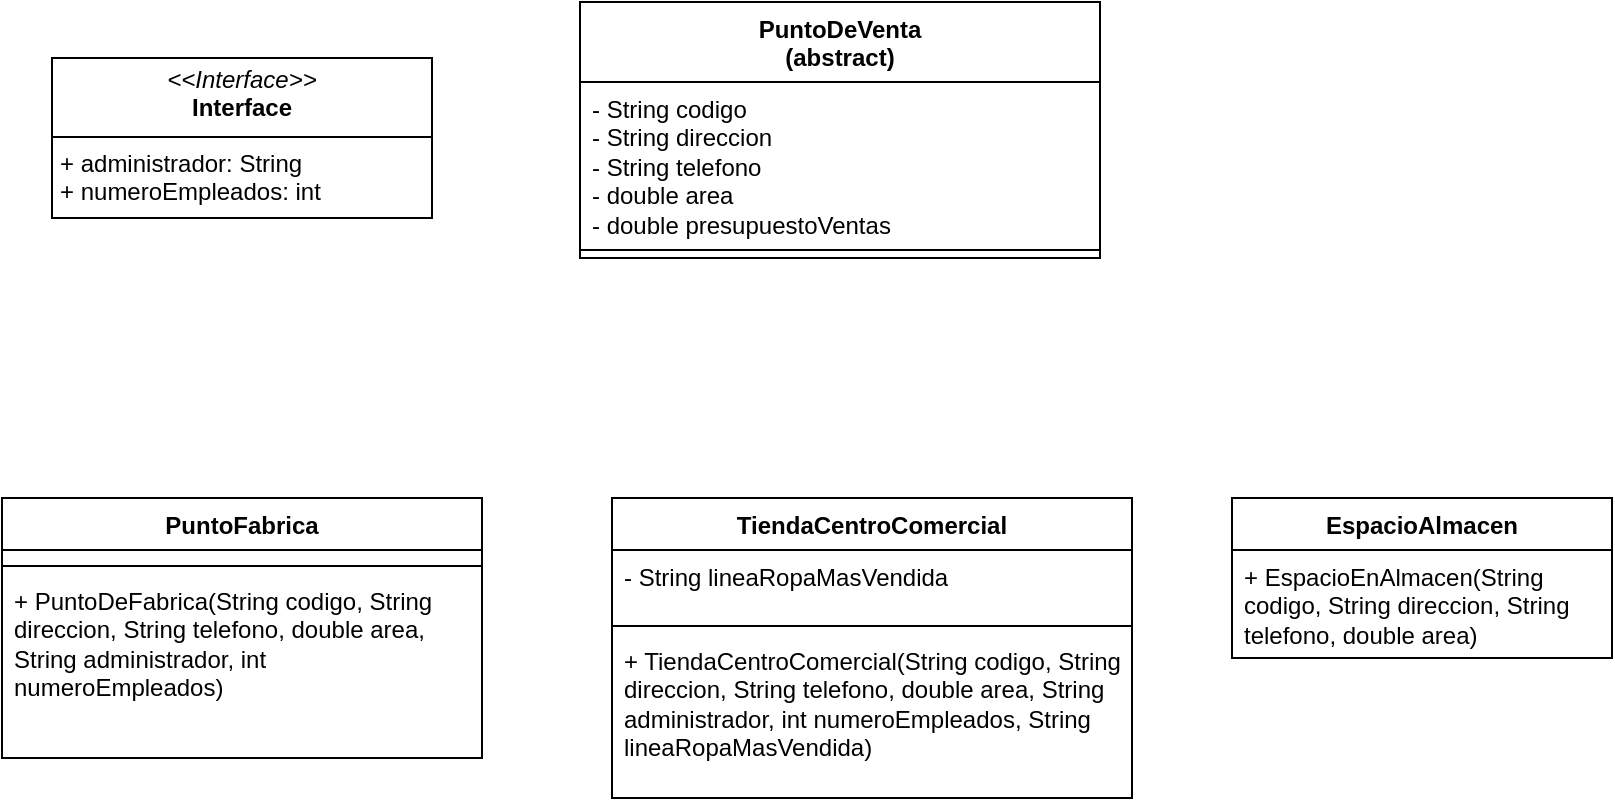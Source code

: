 <mxfile version="24.8.6">
  <diagram name="Página-1" id="8fKj5qBVyiFFiN35GXs7">
    <mxGraphModel dx="2261" dy="746" grid="1" gridSize="10" guides="1" tooltips="1" connect="1" arrows="1" fold="1" page="1" pageScale="1" pageWidth="827" pageHeight="1169" math="0" shadow="0">
      <root>
        <mxCell id="0" />
        <mxCell id="1" parent="0" />
        <mxCell id="mm6X6uhjUbch8tjwFLjn-1" value="&lt;font style=&quot;vertical-align: inherit;&quot;&gt;&lt;font style=&quot;vertical-align: inherit;&quot;&gt;&lt;font style=&quot;vertical-align: inherit;&quot;&gt;&lt;font style=&quot;vertical-align: inherit;&quot;&gt;PuntoDeVenta &lt;/font&gt;&lt;/font&gt;&lt;/font&gt;&lt;/font&gt;&lt;br&gt;&lt;font style=&quot;vertical-align: inherit;&quot;&gt;&lt;font style=&quot;vertical-align: inherit;&quot;&gt;&lt;font style=&quot;vertical-align: inherit;&quot;&gt;&lt;font style=&quot;vertical-align: inherit;&quot;&gt;(abstract)&lt;/font&gt;&lt;/font&gt;&lt;/font&gt;&lt;/font&gt;" style="swimlane;fontStyle=1;align=center;verticalAlign=top;childLayout=stackLayout;horizontal=1;startSize=40;horizontalStack=0;resizeParent=1;resizeParentMax=0;resizeLast=0;collapsible=1;marginBottom=0;whiteSpace=wrap;html=1;" parent="1" vertex="1">
          <mxGeometry x="284" y="72" width="260" height="128" as="geometry" />
        </mxCell>
        <mxCell id="mm6X6uhjUbch8tjwFLjn-2" value="- String codigo&lt;div&gt;- String direccion&lt;/div&gt;&lt;div&gt;- String telefono&lt;/div&gt;&lt;div&gt;- double area&lt;/div&gt;&lt;div&gt;- double presupuestoVentas&lt;/div&gt;" style="text;strokeColor=none;fillColor=none;align=left;verticalAlign=top;spacingLeft=4;spacingRight=4;overflow=hidden;rotatable=0;points=[[0,0.5],[1,0.5]];portConstraint=eastwest;whiteSpace=wrap;html=1;" parent="mm6X6uhjUbch8tjwFLjn-1" vertex="1">
          <mxGeometry y="40" width="260" height="80" as="geometry" />
        </mxCell>
        <mxCell id="mm6X6uhjUbch8tjwFLjn-3" value="" style="line;strokeWidth=1;fillColor=none;align=left;verticalAlign=middle;spacingTop=-1;spacingLeft=3;spacingRight=3;rotatable=0;labelPosition=right;points=[];portConstraint=eastwest;strokeColor=inherit;" parent="mm6X6uhjUbch8tjwFLjn-1" vertex="1">
          <mxGeometry y="120" width="260" height="8" as="geometry" />
        </mxCell>
        <mxCell id="iMsb4uUGbcwTjFAvWGnZ-5" value="PuntoFabrica" style="swimlane;fontStyle=1;align=center;verticalAlign=top;childLayout=stackLayout;horizontal=1;startSize=26;horizontalStack=0;resizeParent=1;resizeParentMax=0;resizeLast=0;collapsible=1;marginBottom=0;whiteSpace=wrap;html=1;" parent="1" vertex="1">
          <mxGeometry x="-5" y="320" width="240" height="130" as="geometry" />
        </mxCell>
        <mxCell id="iMsb4uUGbcwTjFAvWGnZ-6" value="&lt;div&gt;&lt;br&gt;&lt;/div&gt;" style="text;strokeColor=none;fillColor=none;align=left;verticalAlign=top;spacingLeft=4;spacingRight=4;overflow=hidden;rotatable=0;points=[[0,0.5],[1,0.5]];portConstraint=eastwest;whiteSpace=wrap;html=1;" parent="iMsb4uUGbcwTjFAvWGnZ-5" vertex="1">
          <mxGeometry y="26" width="240" height="4" as="geometry" />
        </mxCell>
        <mxCell id="iMsb4uUGbcwTjFAvWGnZ-7" value="" style="line;strokeWidth=1;fillColor=none;align=left;verticalAlign=middle;spacingTop=-1;spacingLeft=3;spacingRight=3;rotatable=0;labelPosition=right;points=[];portConstraint=eastwest;strokeColor=inherit;" parent="iMsb4uUGbcwTjFAvWGnZ-5" vertex="1">
          <mxGeometry y="30" width="240" height="8" as="geometry" />
        </mxCell>
        <mxCell id="iMsb4uUGbcwTjFAvWGnZ-8" value="+ PuntoDeFabrica(String codigo, String direccion, String telefono, &lt;span class=&quot;hljs-type&quot;&gt;double&lt;/span&gt; area, String administrador, &lt;span class=&quot;hljs-type&quot;&gt;int&lt;/span&gt; numeroEmpleados)&lt;div&gt;&lt;br&gt;&lt;/div&gt;" style="text;strokeColor=none;fillColor=none;align=left;verticalAlign=top;spacingLeft=4;spacingRight=4;overflow=hidden;rotatable=0;points=[[0,0.5],[1,0.5]];portConstraint=eastwest;whiteSpace=wrap;html=1;" parent="iMsb4uUGbcwTjFAvWGnZ-5" vertex="1">
          <mxGeometry y="38" width="240" height="92" as="geometry" />
        </mxCell>
        <mxCell id="iMsb4uUGbcwTjFAvWGnZ-9" value="TiendaCentroComercial" style="swimlane;fontStyle=1;align=center;verticalAlign=top;childLayout=stackLayout;horizontal=1;startSize=26;horizontalStack=0;resizeParent=1;resizeParentMax=0;resizeLast=0;collapsible=1;marginBottom=0;whiteSpace=wrap;html=1;" parent="1" vertex="1">
          <mxGeometry x="300" y="320" width="260" height="150" as="geometry" />
        </mxCell>
        <mxCell id="iMsb4uUGbcwTjFAvWGnZ-10" value="&lt;div&gt;- String lineaRopaMasVendida&lt;/div&gt;&lt;div&gt;&lt;span style=&quot;white-space: pre;&quot;&gt;&#x9;&lt;/span&gt;&lt;/div&gt;" style="text;strokeColor=none;fillColor=none;align=left;verticalAlign=top;spacingLeft=4;spacingRight=4;overflow=hidden;rotatable=0;points=[[0,0.5],[1,0.5]];portConstraint=eastwest;whiteSpace=wrap;html=1;" parent="iMsb4uUGbcwTjFAvWGnZ-9" vertex="1">
          <mxGeometry y="26" width="260" height="34" as="geometry" />
        </mxCell>
        <mxCell id="iMsb4uUGbcwTjFAvWGnZ-11" value="" style="line;strokeWidth=1;fillColor=none;align=left;verticalAlign=middle;spacingTop=-1;spacingLeft=3;spacingRight=3;rotatable=0;labelPosition=right;points=[];portConstraint=eastwest;strokeColor=inherit;" parent="iMsb4uUGbcwTjFAvWGnZ-9" vertex="1">
          <mxGeometry y="60" width="260" height="8" as="geometry" />
        </mxCell>
        <mxCell id="iMsb4uUGbcwTjFAvWGnZ-12" value="+ TiendaCentroComercial(String codigo, String direccion, String telefono, &lt;span class=&quot;hljs-type&quot;&gt;double&lt;/span&gt; area, String administrador, &lt;span class=&quot;hljs-type&quot;&gt;int&lt;/span&gt; numeroEmpleados, String lineaRopaMasVendida)&lt;div&gt;&lt;br&gt;&lt;/div&gt;" style="text;strokeColor=none;fillColor=none;align=left;verticalAlign=top;spacingLeft=4;spacingRight=4;overflow=hidden;rotatable=0;points=[[0,0.5],[1,0.5]];portConstraint=eastwest;whiteSpace=wrap;html=1;" parent="iMsb4uUGbcwTjFAvWGnZ-9" vertex="1">
          <mxGeometry y="68" width="260" height="82" as="geometry" />
        </mxCell>
        <mxCell id="iMsb4uUGbcwTjFAvWGnZ-13" value="EspacioAlmacen" style="swimlane;fontStyle=1;align=center;verticalAlign=top;childLayout=stackLayout;horizontal=1;startSize=26;horizontalStack=0;resizeParent=1;resizeParentMax=0;resizeLast=0;collapsible=1;marginBottom=0;whiteSpace=wrap;html=1;" parent="1" vertex="1">
          <mxGeometry x="610" y="320" width="190" height="80" as="geometry" />
        </mxCell>
        <mxCell id="iMsb4uUGbcwTjFAvWGnZ-14" value="+ EspacioEnAlmacen(String codigo, String direccion, String telefono, &lt;span class=&quot;hljs-type&quot;&gt;double&lt;/span&gt; area)" style="text;strokeColor=none;fillColor=none;align=left;verticalAlign=top;spacingLeft=4;spacingRight=4;overflow=hidden;rotatable=0;points=[[0,0.5],[1,0.5]];portConstraint=eastwest;whiteSpace=wrap;html=1;" parent="iMsb4uUGbcwTjFAvWGnZ-13" vertex="1">
          <mxGeometry y="26" width="190" height="54" as="geometry" />
        </mxCell>
        <mxCell id="LN4ymO2WDMzl8llb_iMi-2" value="&lt;p style=&quot;margin:0px;margin-top:4px;text-align:center;&quot;&gt;&lt;i&gt;&amp;lt;&amp;lt;Interface&amp;gt;&amp;gt;&lt;/i&gt;&lt;br&gt;&lt;b&gt;Interface&lt;/b&gt;&lt;/p&gt;&lt;hr size=&quot;1&quot; style=&quot;border-style:solid;&quot;&gt;&lt;p style=&quot;margin:0px;margin-left:4px;&quot;&gt;+ administrador: String&amp;nbsp;&lt;br&gt;+ numeroEmpleados: int&lt;/p&gt;&lt;hr size=&quot;1&quot; style=&quot;border-style:solid;&quot;&gt;&lt;p style=&quot;margin:0px;margin-left:4px;&quot;&gt;&lt;br&gt;&lt;/p&gt;" style="verticalAlign=top;align=left;overflow=fill;html=1;whiteSpace=wrap;" vertex="1" parent="1">
          <mxGeometry x="20" y="100" width="190" height="80" as="geometry" />
        </mxCell>
      </root>
    </mxGraphModel>
  </diagram>
</mxfile>
